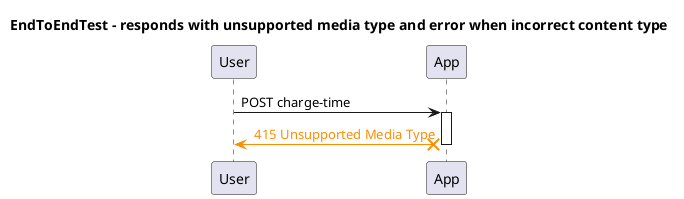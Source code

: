 @startuml
title EndToEndTest - responds with unsupported media type and error when incorrect content type
participant "User"
participant "App"
"User" -> "App": POST charge-time
activate "App"

"App" X-[#DarkOrange]> "User": <color:DarkOrange> 415 Unsupported Media Type
deactivate "App"
@enduml